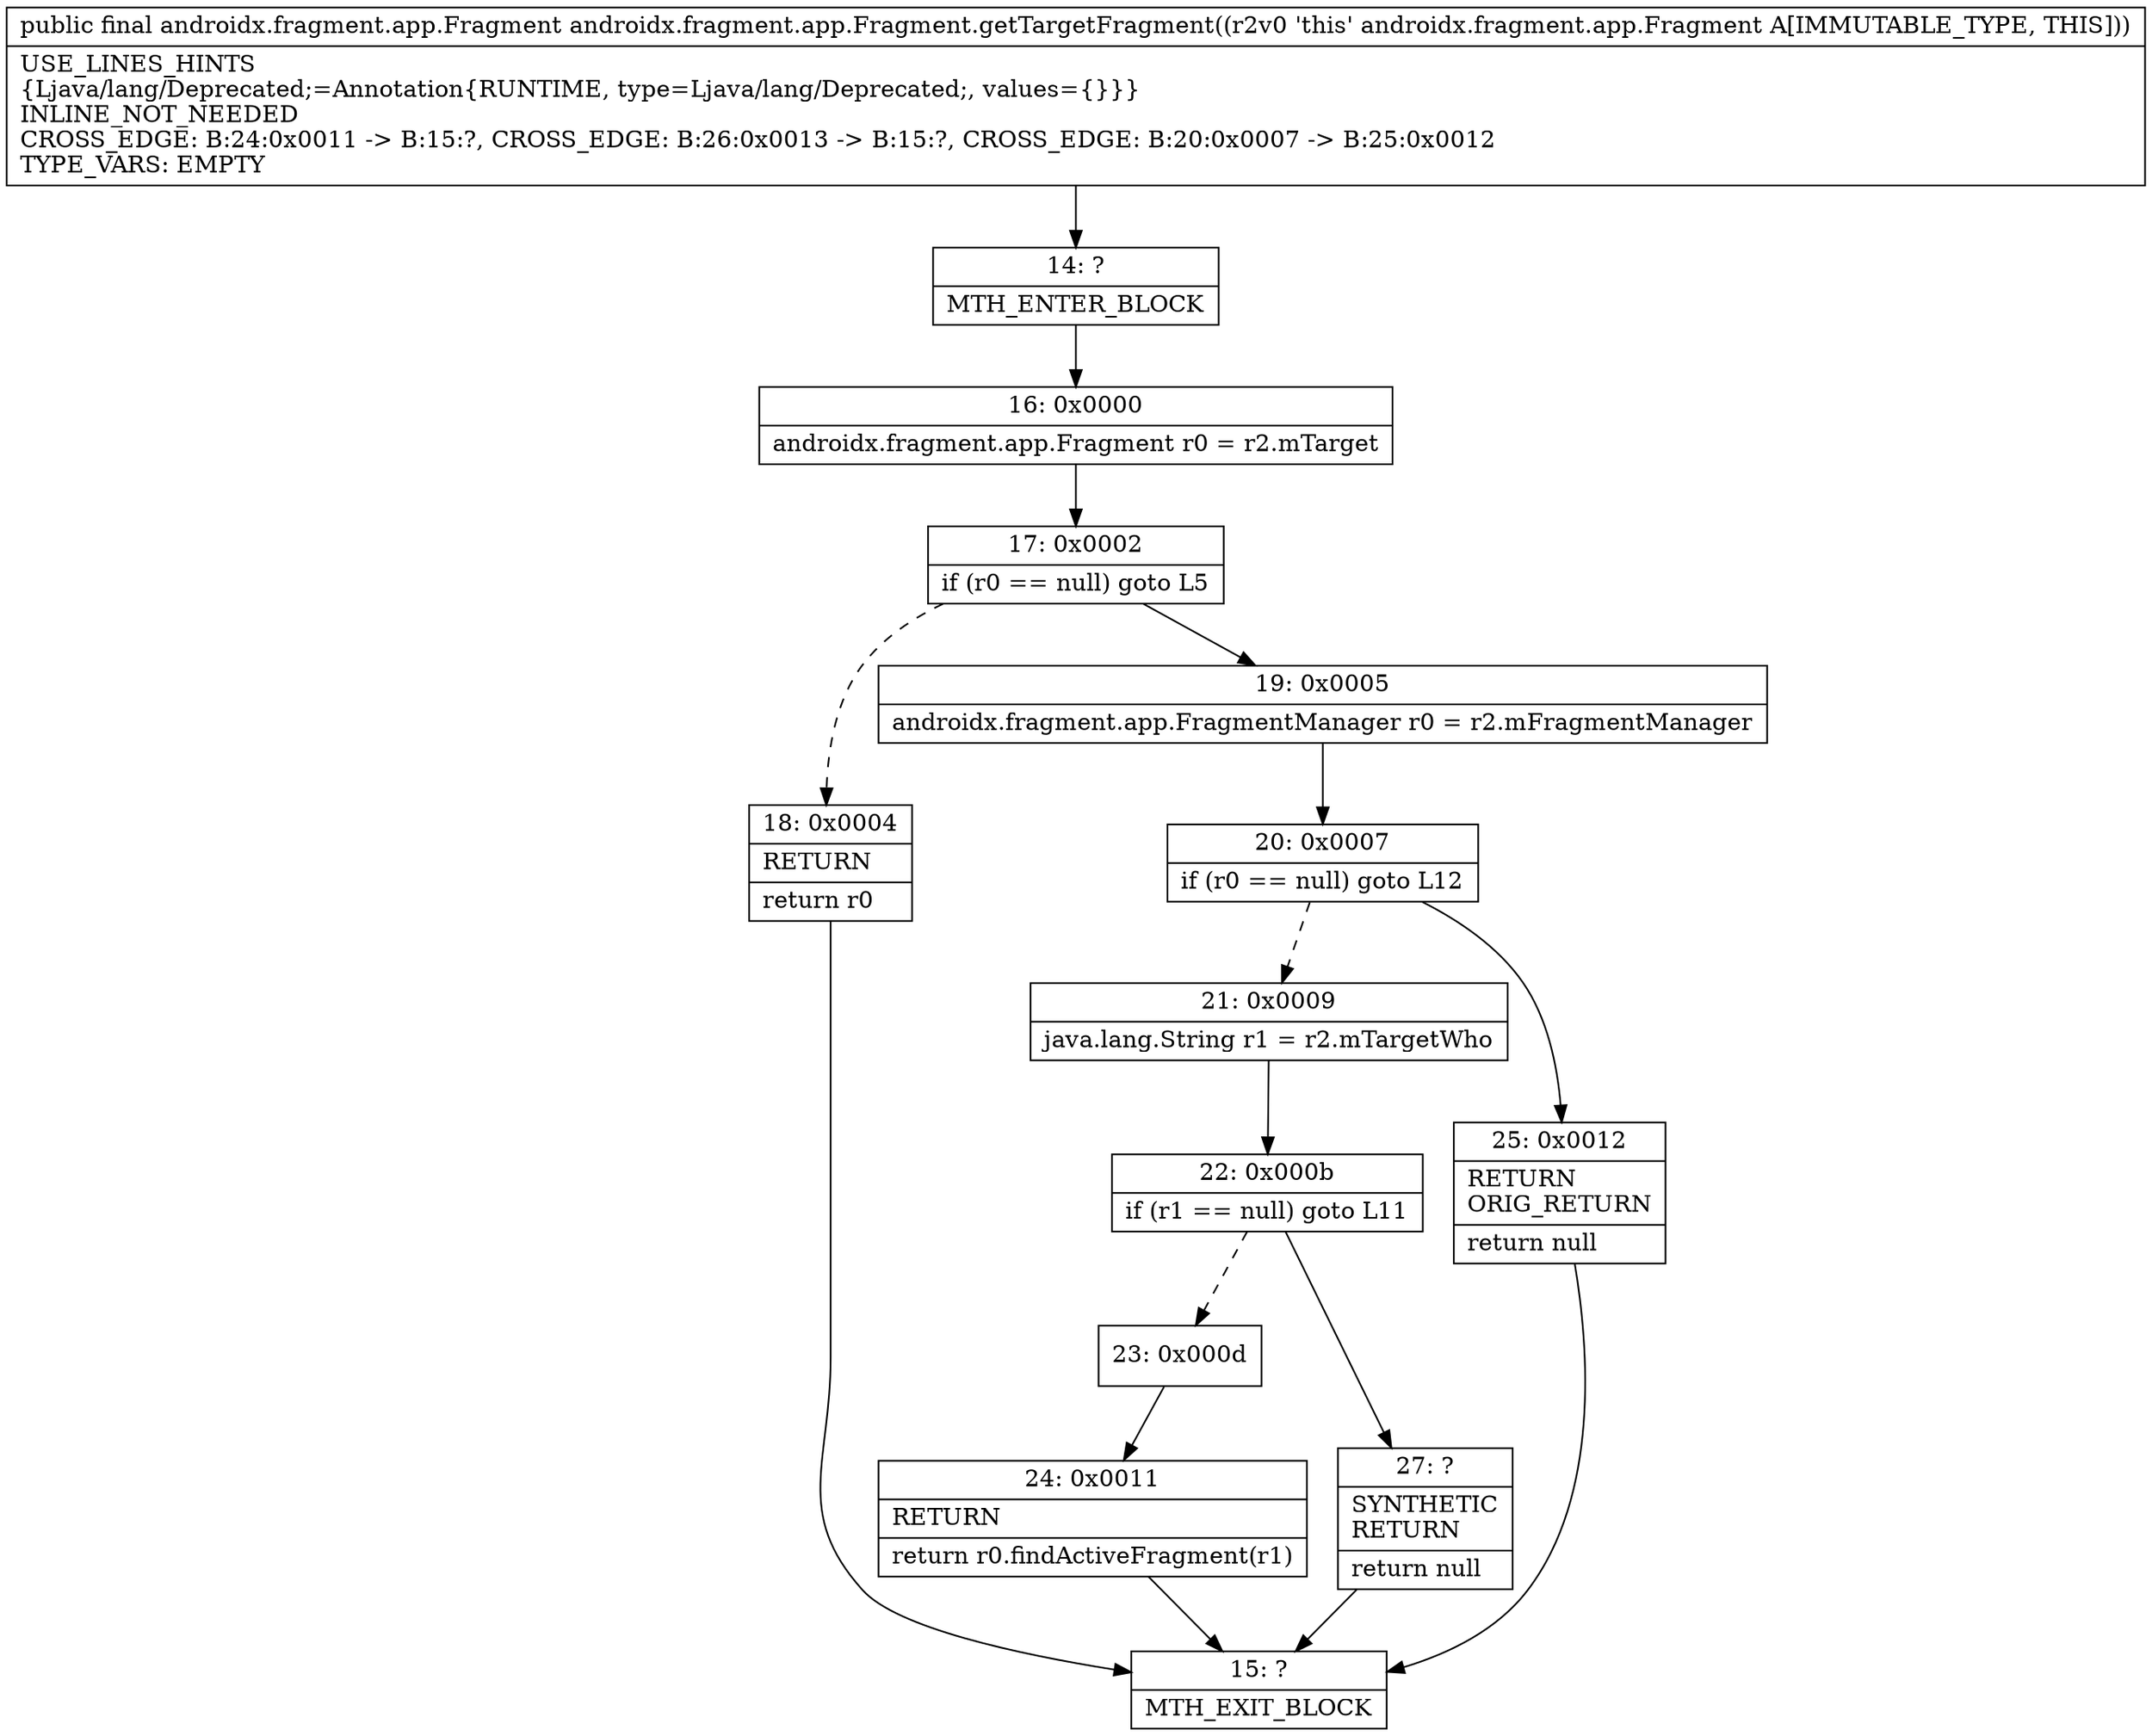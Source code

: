 digraph "CFG forandroidx.fragment.app.Fragment.getTargetFragment()Landroidx\/fragment\/app\/Fragment;" {
Node_14 [shape=record,label="{14\:\ ?|MTH_ENTER_BLOCK\l}"];
Node_16 [shape=record,label="{16\:\ 0x0000|androidx.fragment.app.Fragment r0 = r2.mTarget\l}"];
Node_17 [shape=record,label="{17\:\ 0x0002|if (r0 == null) goto L5\l}"];
Node_18 [shape=record,label="{18\:\ 0x0004|RETURN\l|return r0\l}"];
Node_15 [shape=record,label="{15\:\ ?|MTH_EXIT_BLOCK\l}"];
Node_19 [shape=record,label="{19\:\ 0x0005|androidx.fragment.app.FragmentManager r0 = r2.mFragmentManager\l}"];
Node_20 [shape=record,label="{20\:\ 0x0007|if (r0 == null) goto L12\l}"];
Node_21 [shape=record,label="{21\:\ 0x0009|java.lang.String r1 = r2.mTargetWho\l}"];
Node_22 [shape=record,label="{22\:\ 0x000b|if (r1 == null) goto L11\l}"];
Node_23 [shape=record,label="{23\:\ 0x000d}"];
Node_24 [shape=record,label="{24\:\ 0x0011|RETURN\l|return r0.findActiveFragment(r1)\l}"];
Node_27 [shape=record,label="{27\:\ ?|SYNTHETIC\lRETURN\l|return null\l}"];
Node_25 [shape=record,label="{25\:\ 0x0012|RETURN\lORIG_RETURN\l|return null\l}"];
MethodNode[shape=record,label="{public final androidx.fragment.app.Fragment androidx.fragment.app.Fragment.getTargetFragment((r2v0 'this' androidx.fragment.app.Fragment A[IMMUTABLE_TYPE, THIS]))  | USE_LINES_HINTS\l\{Ljava\/lang\/Deprecated;=Annotation\{RUNTIME, type=Ljava\/lang\/Deprecated;, values=\{\}\}\}\lINLINE_NOT_NEEDED\lCROSS_EDGE: B:24:0x0011 \-\> B:15:?, CROSS_EDGE: B:26:0x0013 \-\> B:15:?, CROSS_EDGE: B:20:0x0007 \-\> B:25:0x0012\lTYPE_VARS: EMPTY\l}"];
MethodNode -> Node_14;Node_14 -> Node_16;
Node_16 -> Node_17;
Node_17 -> Node_18[style=dashed];
Node_17 -> Node_19;
Node_18 -> Node_15;
Node_19 -> Node_20;
Node_20 -> Node_21[style=dashed];
Node_20 -> Node_25;
Node_21 -> Node_22;
Node_22 -> Node_23[style=dashed];
Node_22 -> Node_27;
Node_23 -> Node_24;
Node_24 -> Node_15;
Node_27 -> Node_15;
Node_25 -> Node_15;
}

